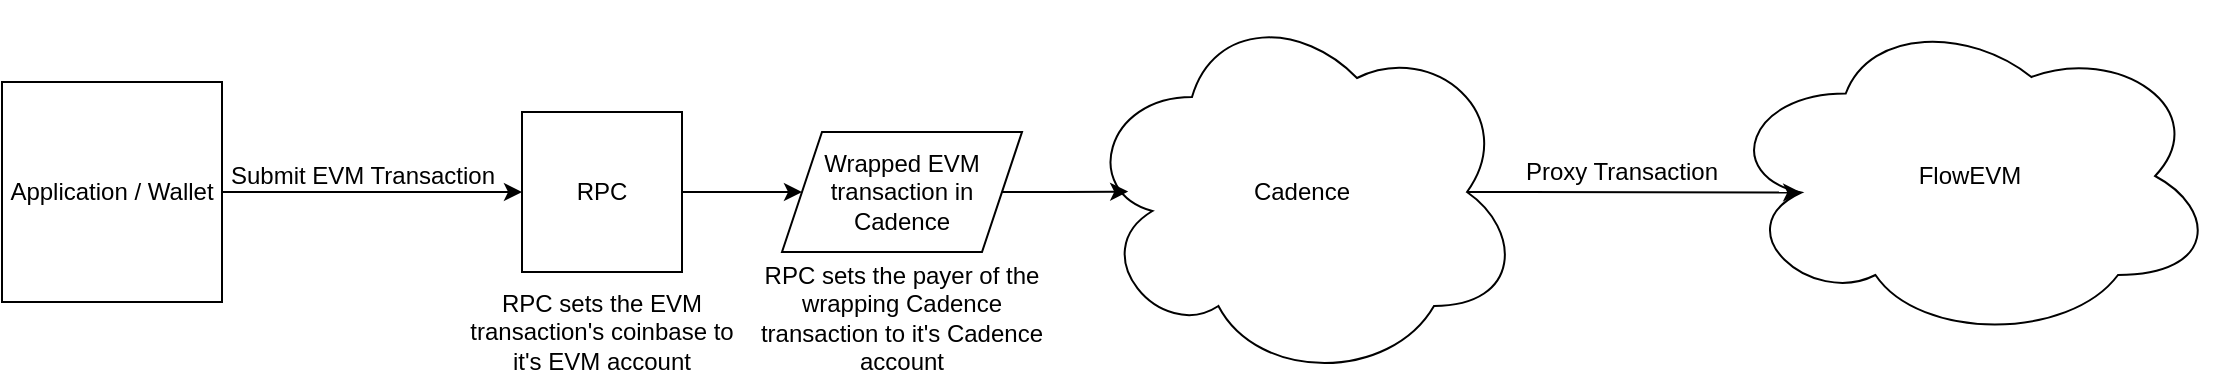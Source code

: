 <mxfile version="23.0.0" type="device">
  <diagram name="Page-1" id="QisHiejCSZuoOIiGsyw2">
    <mxGraphModel dx="1080" dy="686" grid="1" gridSize="10" guides="1" tooltips="1" connect="1" arrows="1" fold="1" page="1" pageScale="1" pageWidth="1200" pageHeight="1600" math="0" shadow="0">
      <root>
        <mxCell id="0" />
        <mxCell id="1" parent="0" />
        <mxCell id="VzGRynJD9-0rlZAM3sxt-15" style="edgeStyle=orthogonalEdgeStyle;rounded=0;orthogonalLoop=1;jettySize=auto;html=1;exitX=1;exitY=0.5;exitDx=0;exitDy=0;" edge="1" parent="1" source="VzGRynJD9-0rlZAM3sxt-1" target="VzGRynJD9-0rlZAM3sxt-4">
          <mxGeometry relative="1" as="geometry" />
        </mxCell>
        <mxCell id="VzGRynJD9-0rlZAM3sxt-1" value="Application / Wallet" style="whiteSpace=wrap;html=1;aspect=fixed;" vertex="1" parent="1">
          <mxGeometry x="20" y="260" width="110" height="110" as="geometry" />
        </mxCell>
        <mxCell id="VzGRynJD9-0rlZAM3sxt-2" value="Cadence" style="ellipse;shape=cloud;whiteSpace=wrap;html=1;" vertex="1" parent="1">
          <mxGeometry x="560" y="220" width="220" height="190" as="geometry" />
        </mxCell>
        <mxCell id="VzGRynJD9-0rlZAM3sxt-3" value="FlowEVM" style="ellipse;shape=cloud;whiteSpace=wrap;html=1;" vertex="1" parent="1">
          <mxGeometry x="880" y="224.5" width="247.5" height="165" as="geometry" />
        </mxCell>
        <mxCell id="VzGRynJD9-0rlZAM3sxt-12" style="edgeStyle=orthogonalEdgeStyle;rounded=0;orthogonalLoop=1;jettySize=auto;html=1;exitX=1;exitY=0.5;exitDx=0;exitDy=0;entryX=0;entryY=0.5;entryDx=0;entryDy=0;" edge="1" parent="1" source="VzGRynJD9-0rlZAM3sxt-4" target="VzGRynJD9-0rlZAM3sxt-5">
          <mxGeometry relative="1" as="geometry" />
        </mxCell>
        <mxCell id="VzGRynJD9-0rlZAM3sxt-4" value="RPC" style="whiteSpace=wrap;html=1;aspect=fixed;" vertex="1" parent="1">
          <mxGeometry x="280" y="275" width="80" height="80" as="geometry" />
        </mxCell>
        <mxCell id="VzGRynJD9-0rlZAM3sxt-5" value="Wrapped EVM transaction in Cadence" style="shape=parallelogram;perimeter=parallelogramPerimeter;whiteSpace=wrap;html=1;fixedSize=1;" vertex="1" parent="1">
          <mxGeometry x="410" y="285" width="120" height="60" as="geometry" />
        </mxCell>
        <mxCell id="VzGRynJD9-0rlZAM3sxt-6" value="" style="endArrow=classic;html=1;rounded=0;entryX=0.16;entryY=0.55;entryDx=0;entryDy=0;entryPerimeter=0;exitX=0.875;exitY=0.5;exitDx=0;exitDy=0;exitPerimeter=0;strokeWidth=1;" edge="1" parent="1" source="VzGRynJD9-0rlZAM3sxt-2" target="VzGRynJD9-0rlZAM3sxt-3">
          <mxGeometry width="50" height="50" relative="1" as="geometry">
            <mxPoint x="550" y="340" as="sourcePoint" />
            <mxPoint x="600" y="290" as="targetPoint" />
          </mxGeometry>
        </mxCell>
        <mxCell id="VzGRynJD9-0rlZAM3sxt-7" value="Proxy Transaction" style="text;html=1;strokeColor=none;fillColor=none;align=center;verticalAlign=middle;whiteSpace=wrap;rounded=0;" vertex="1" parent="1">
          <mxGeometry x="760" y="290" width="140" height="30" as="geometry" />
        </mxCell>
        <mxCell id="VzGRynJD9-0rlZAM3sxt-9" style="edgeStyle=orthogonalEdgeStyle;rounded=0;orthogonalLoop=1;jettySize=auto;html=1;exitX=1;exitY=0.5;exitDx=0;exitDy=0;entryX=0.105;entryY=0.499;entryDx=0;entryDy=0;entryPerimeter=0;" edge="1" parent="1" source="VzGRynJD9-0rlZAM3sxt-5" target="VzGRynJD9-0rlZAM3sxt-2">
          <mxGeometry relative="1" as="geometry" />
        </mxCell>
        <mxCell id="VzGRynJD9-0rlZAM3sxt-13" value="RPC sets the payer of the wrapping Cadence transaction to it&#39;s Cadence account" style="text;html=1;strokeColor=none;fillColor=none;align=center;verticalAlign=middle;whiteSpace=wrap;rounded=0;" vertex="1" parent="1">
          <mxGeometry x="395" y="362.5" width="150" height="30" as="geometry" />
        </mxCell>
        <mxCell id="VzGRynJD9-0rlZAM3sxt-16" value="Submit EVM Transaction" style="text;html=1;align=center;verticalAlign=middle;resizable=0;points=[];autosize=1;strokeColor=none;fillColor=none;" vertex="1" parent="1">
          <mxGeometry x="120" y="292" width="160" height="30" as="geometry" />
        </mxCell>
        <mxCell id="VzGRynJD9-0rlZAM3sxt-17" value="RPC sets the EVM transaction&#39;s coinbase to it&#39;s EVM account" style="text;html=1;strokeColor=none;fillColor=none;align=center;verticalAlign=middle;whiteSpace=wrap;rounded=0;" vertex="1" parent="1">
          <mxGeometry x="250" y="370" width="140" height="30" as="geometry" />
        </mxCell>
      </root>
    </mxGraphModel>
  </diagram>
</mxfile>
